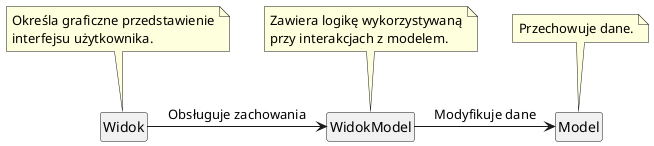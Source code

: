 @startuml 


class Widok
hide Widok circle
hide Widok methods
hide Widok fields

class WidokModel
hide WidokModel circle
hide WidokModel methods
hide WidokModel fields

class Model
hide Model circle
hide Model methods
hide Model fields

Widok -> WidokModel : Obsługuje zachowania
WidokModel -> Model : Modyfikuje dane

note top of Widok
    Określa graficzne przedstawienie
    interfejsu użytkownika.
end note

note top of WidokModel
    Zawiera logikę wykorzystywaną
    przy interakcjach z modelem.
end note

note top of Model
    Przechowuje dane.
end note

@enduml